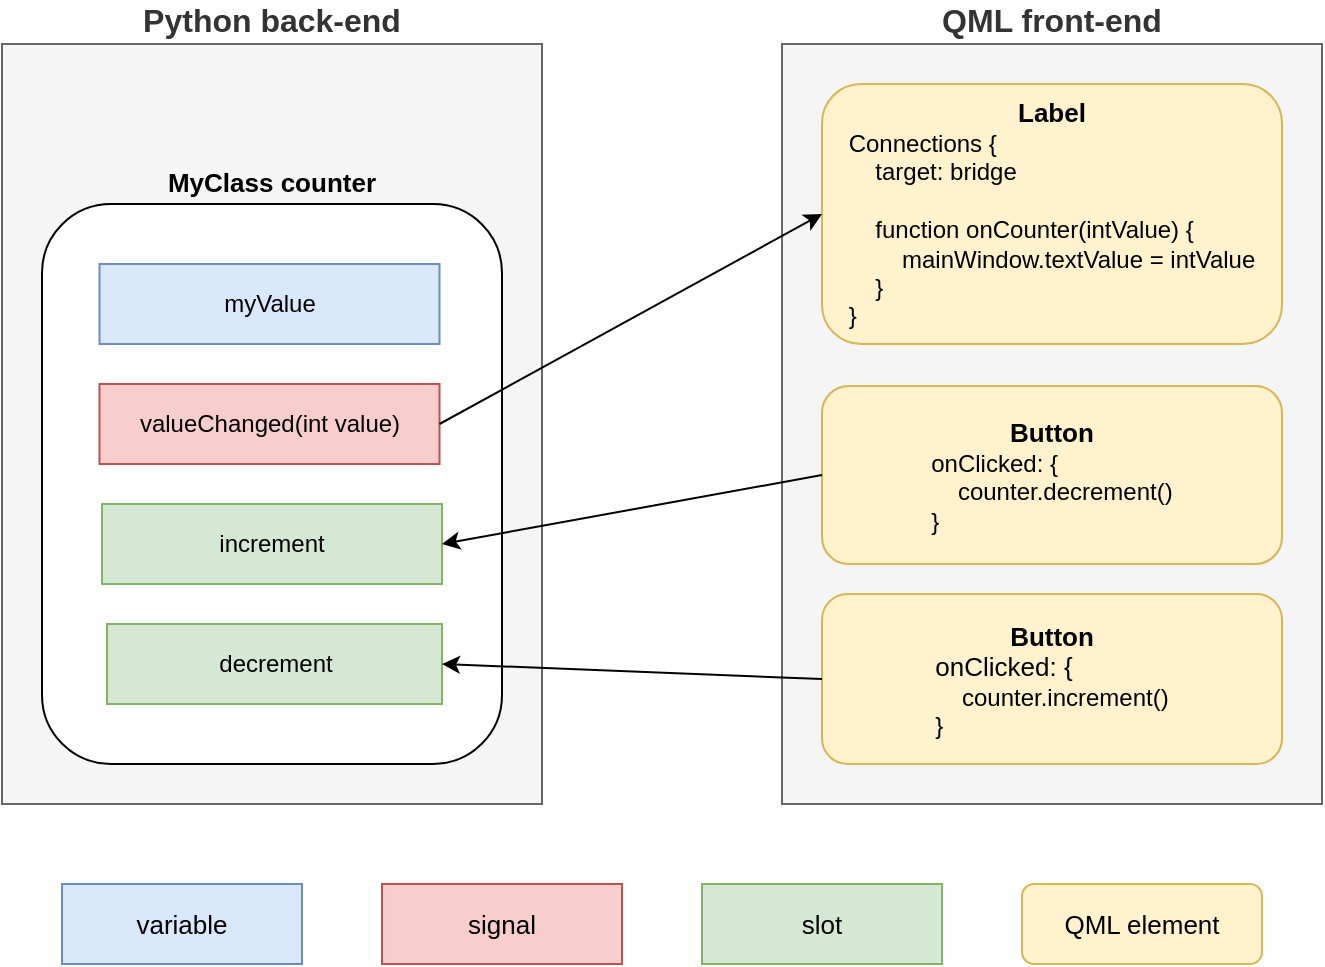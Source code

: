 <mxfile version="14.4.3" type="device"><diagram id="JbUGOsJBB3_93RaW0YYJ" name="Page-1"><mxGraphModel dx="780" dy="1173" grid="1" gridSize="10" guides="1" tooltips="1" connect="1" arrows="1" fold="1" page="1" pageScale="1" pageWidth="1169" pageHeight="827" math="0" shadow="0"><root><mxCell id="0"/><mxCell id="1" parent="0"/><mxCell id="3dul0asEuyzQDe8U0lCE-19" value="&lt;font style=&quot;font-size: 13px&quot;&gt;variable&lt;/font&gt;" style="rounded=0;whiteSpace=wrap;html=1;fontSize=12;fillColor=#dae8fc;strokeColor=#6c8ebf;" vertex="1" parent="1"><mxGeometry x="80" y="600" width="120" height="40" as="geometry"/></mxCell><mxCell id="3dul0asEuyzQDe8U0lCE-20" value="&lt;font style=&quot;font-size: 13px&quot;&gt;signal&lt;/font&gt;" style="rounded=0;whiteSpace=wrap;html=1;fontSize=12;fillColor=#f8cecc;strokeColor=#b85450;" vertex="1" parent="1"><mxGeometry x="240" y="600" width="120" height="40" as="geometry"/></mxCell><mxCell id="3dul0asEuyzQDe8U0lCE-21" value="&lt;font style=&quot;font-size: 13px&quot;&gt;slot&lt;/font&gt;" style="rounded=0;whiteSpace=wrap;html=1;fontSize=12;fillColor=#d5e8d4;strokeColor=#82b366;" vertex="1" parent="1"><mxGeometry x="400" y="600" width="120" height="40" as="geometry"/></mxCell><mxCell id="3dul0asEuyzQDe8U0lCE-23" value="&lt;div style=&quot;font-size: 13px&quot;&gt;QML element&lt;/div&gt;" style="rounded=1;whiteSpace=wrap;html=1;fillColor=#fff2cc;strokeColor=#d6b656;" vertex="1" parent="1"><mxGeometry x="560" y="600" width="120" height="40" as="geometry"/></mxCell><mxCell id="3dul0asEuyzQDe8U0lCE-24" value="" style="group" vertex="1" connectable="0" parent="1"><mxGeometry x="440" y="180" width="270" height="380" as="geometry"/></mxCell><mxCell id="3dul0asEuyzQDe8U0lCE-6" value="&lt;b&gt;QML front-end&lt;/b&gt;" style="rounded=0;whiteSpace=wrap;html=1;fontSize=16;labelPosition=center;verticalLabelPosition=top;align=center;verticalAlign=bottom;fillColor=#f5f5f5;strokeColor=#666666;fontColor=#333333;" vertex="1" parent="3dul0asEuyzQDe8U0lCE-24"><mxGeometry width="270" height="380" as="geometry"/></mxCell><mxCell id="3dul0asEuyzQDe8U0lCE-3" value="&lt;div&gt;&lt;b&gt;&lt;font style=&quot;font-size: 13px&quot;&gt;Label&lt;/font&gt;&lt;/b&gt;&lt;/div&gt;&lt;div style=&quot;text-align: left&quot;&gt;&lt;span&gt;Connections {&lt;/span&gt;&lt;/div&gt;&lt;div style=&quot;text-align: left&quot;&gt;&lt;span&gt;&amp;nbsp; &amp;nbsp; target: bridge&lt;/span&gt;&lt;/div&gt;&lt;div style=&quot;text-align: left&quot;&gt;&lt;span&gt;&lt;br&gt;&lt;/span&gt;&lt;/div&gt;&lt;div style=&quot;text-align: left&quot;&gt;&lt;span&gt;&amp;nbsp; &amp;nbsp; function onCounter(intValue) {&lt;/span&gt;&lt;/div&gt;&lt;div style=&quot;text-align: left&quot;&gt;&lt;span&gt;&amp;nbsp; &amp;nbsp; &amp;nbsp; &amp;nbsp; mainWindow.textValue = intValue&lt;/span&gt;&lt;/div&gt;&lt;div style=&quot;text-align: left&quot;&gt;&lt;span&gt;&amp;nbsp; &amp;nbsp; }&lt;/span&gt;&lt;/div&gt;&lt;div style=&quot;text-align: left&quot;&gt;&lt;span&gt;}&lt;/span&gt;&lt;/div&gt;" style="rounded=1;whiteSpace=wrap;html=1;fillColor=#fff2cc;strokeColor=#d6b656;" vertex="1" parent="3dul0asEuyzQDe8U0lCE-24"><mxGeometry x="20" y="20" width="230" height="130" as="geometry"/></mxCell><mxCell id="3dul0asEuyzQDe8U0lCE-4" value="&lt;div&gt;&lt;b&gt;&lt;font style=&quot;font-size: 13px&quot;&gt;Button&lt;/font&gt;&lt;/b&gt;&lt;/div&gt;&lt;div style=&quot;text-align: left&quot;&gt;onClicked: {&lt;/div&gt;&lt;div style=&quot;text-align: left&quot;&gt;&amp;nbsp; &amp;nbsp; counter.decrement()&lt;/div&gt;&lt;div style=&quot;text-align: left&quot;&gt;}&lt;/div&gt;" style="rounded=1;whiteSpace=wrap;html=1;fillColor=#fff2cc;strokeColor=#d6b656;" vertex="1" parent="3dul0asEuyzQDe8U0lCE-24"><mxGeometry x="20" y="171" width="230" height="89" as="geometry"/></mxCell><mxCell id="3dul0asEuyzQDe8U0lCE-5" value="&lt;div style=&quot;font-size: 13px&quot;&gt;&lt;b&gt;&lt;font style=&quot;font-size: 13px&quot;&gt;Button&lt;/font&gt;&lt;/b&gt;&lt;/div&gt;&lt;div style=&quot;text-align: left ; font-size: 13px&quot;&gt;onClicked: {&lt;/div&gt;&lt;div style=&quot;text-align: left&quot;&gt;&amp;nbsp; &amp;nbsp; counter.increment()&lt;/div&gt;&lt;div style=&quot;text-align: left&quot;&gt;}&lt;/div&gt;" style="rounded=1;whiteSpace=wrap;html=1;fillColor=#fff2cc;strokeColor=#d6b656;" vertex="1" parent="3dul0asEuyzQDe8U0lCE-24"><mxGeometry x="20" y="275" width="230" height="85" as="geometry"/></mxCell><mxCell id="3dul0asEuyzQDe8U0lCE-25" value="" style="group" vertex="1" connectable="0" parent="1"><mxGeometry x="50" y="180" width="270" height="380" as="geometry"/></mxCell><mxCell id="3dul0asEuyzQDe8U0lCE-7" value="Python back-end" style="rounded=0;whiteSpace=wrap;html=1;fontSize=16;labelPosition=center;verticalLabelPosition=top;align=center;verticalAlign=bottom;fontStyle=1;fillColor=#f5f5f5;strokeColor=#666666;fontColor=#333333;" vertex="1" parent="3dul0asEuyzQDe8U0lCE-25"><mxGeometry width="270" height="380" as="geometry"/></mxCell><mxCell id="3dul0asEuyzQDe8U0lCE-8" value="&lt;font style=&quot;font-size: 13px&quot;&gt;MyClass counter&lt;/font&gt;" style="rounded=1;whiteSpace=wrap;html=1;fontSize=12;labelPosition=center;verticalLabelPosition=top;align=center;verticalAlign=bottom;fontStyle=1" vertex="1" parent="3dul0asEuyzQDe8U0lCE-25"><mxGeometry x="20" y="80" width="230" height="280" as="geometry"/></mxCell><mxCell id="3dul0asEuyzQDe8U0lCE-9" value="increment" style="rounded=0;whiteSpace=wrap;html=1;fontSize=12;fillColor=#d5e8d4;strokeColor=#82b366;" vertex="1" parent="3dul0asEuyzQDe8U0lCE-25"><mxGeometry x="50" y="230" width="170" height="40" as="geometry"/></mxCell><mxCell id="3dul0asEuyzQDe8U0lCE-10" value="decrement" style="rounded=0;whiteSpace=wrap;html=1;fontSize=12;fillColor=#d5e8d4;strokeColor=#82b366;" vertex="1" parent="3dul0asEuyzQDe8U0lCE-25"><mxGeometry x="52.5" y="290" width="167.5" height="40" as="geometry"/></mxCell><mxCell id="3dul0asEuyzQDe8U0lCE-13" value="valueChanged(int value)" style="rounded=0;whiteSpace=wrap;html=1;fontSize=12;fillColor=#f8cecc;strokeColor=#b85450;" vertex="1" parent="3dul0asEuyzQDe8U0lCE-25"><mxGeometry x="48.75" y="170" width="170" height="40" as="geometry"/></mxCell><mxCell id="3dul0asEuyzQDe8U0lCE-14" value="myValue" style="rounded=0;whiteSpace=wrap;html=1;fontSize=12;fillColor=#dae8fc;strokeColor=#6c8ebf;" vertex="1" parent="3dul0asEuyzQDe8U0lCE-25"><mxGeometry x="48.75" y="110" width="170" height="40" as="geometry"/></mxCell><mxCell id="3dul0asEuyzQDe8U0lCE-17" style="rounded=0;orthogonalLoop=1;jettySize=auto;html=1;exitX=0;exitY=0.5;exitDx=0;exitDy=0;entryX=1;entryY=0.5;entryDx=0;entryDy=0;fontSize=12;strokeWidth=1;" edge="1" parent="1" source="3dul0asEuyzQDe8U0lCE-5" target="3dul0asEuyzQDe8U0lCE-10"><mxGeometry relative="1" as="geometry"/></mxCell><mxCell id="3dul0asEuyzQDe8U0lCE-16" style="rounded=0;orthogonalLoop=1;jettySize=auto;html=1;exitX=0;exitY=0.5;exitDx=0;exitDy=0;entryX=1;entryY=0.5;entryDx=0;entryDy=0;fontSize=12;strokeWidth=1;" edge="1" parent="1" source="3dul0asEuyzQDe8U0lCE-4" target="3dul0asEuyzQDe8U0lCE-9"><mxGeometry relative="1" as="geometry"/></mxCell><mxCell id="3dul0asEuyzQDe8U0lCE-18" style="rounded=0;orthogonalLoop=1;jettySize=auto;html=1;exitX=1;exitY=0.5;exitDx=0;exitDy=0;entryX=0;entryY=0.5;entryDx=0;entryDy=0;fontSize=12;strokeWidth=1;" edge="1" parent="1" source="3dul0asEuyzQDe8U0lCE-13" target="3dul0asEuyzQDe8U0lCE-3"><mxGeometry relative="1" as="geometry"/></mxCell></root></mxGraphModel></diagram></mxfile>